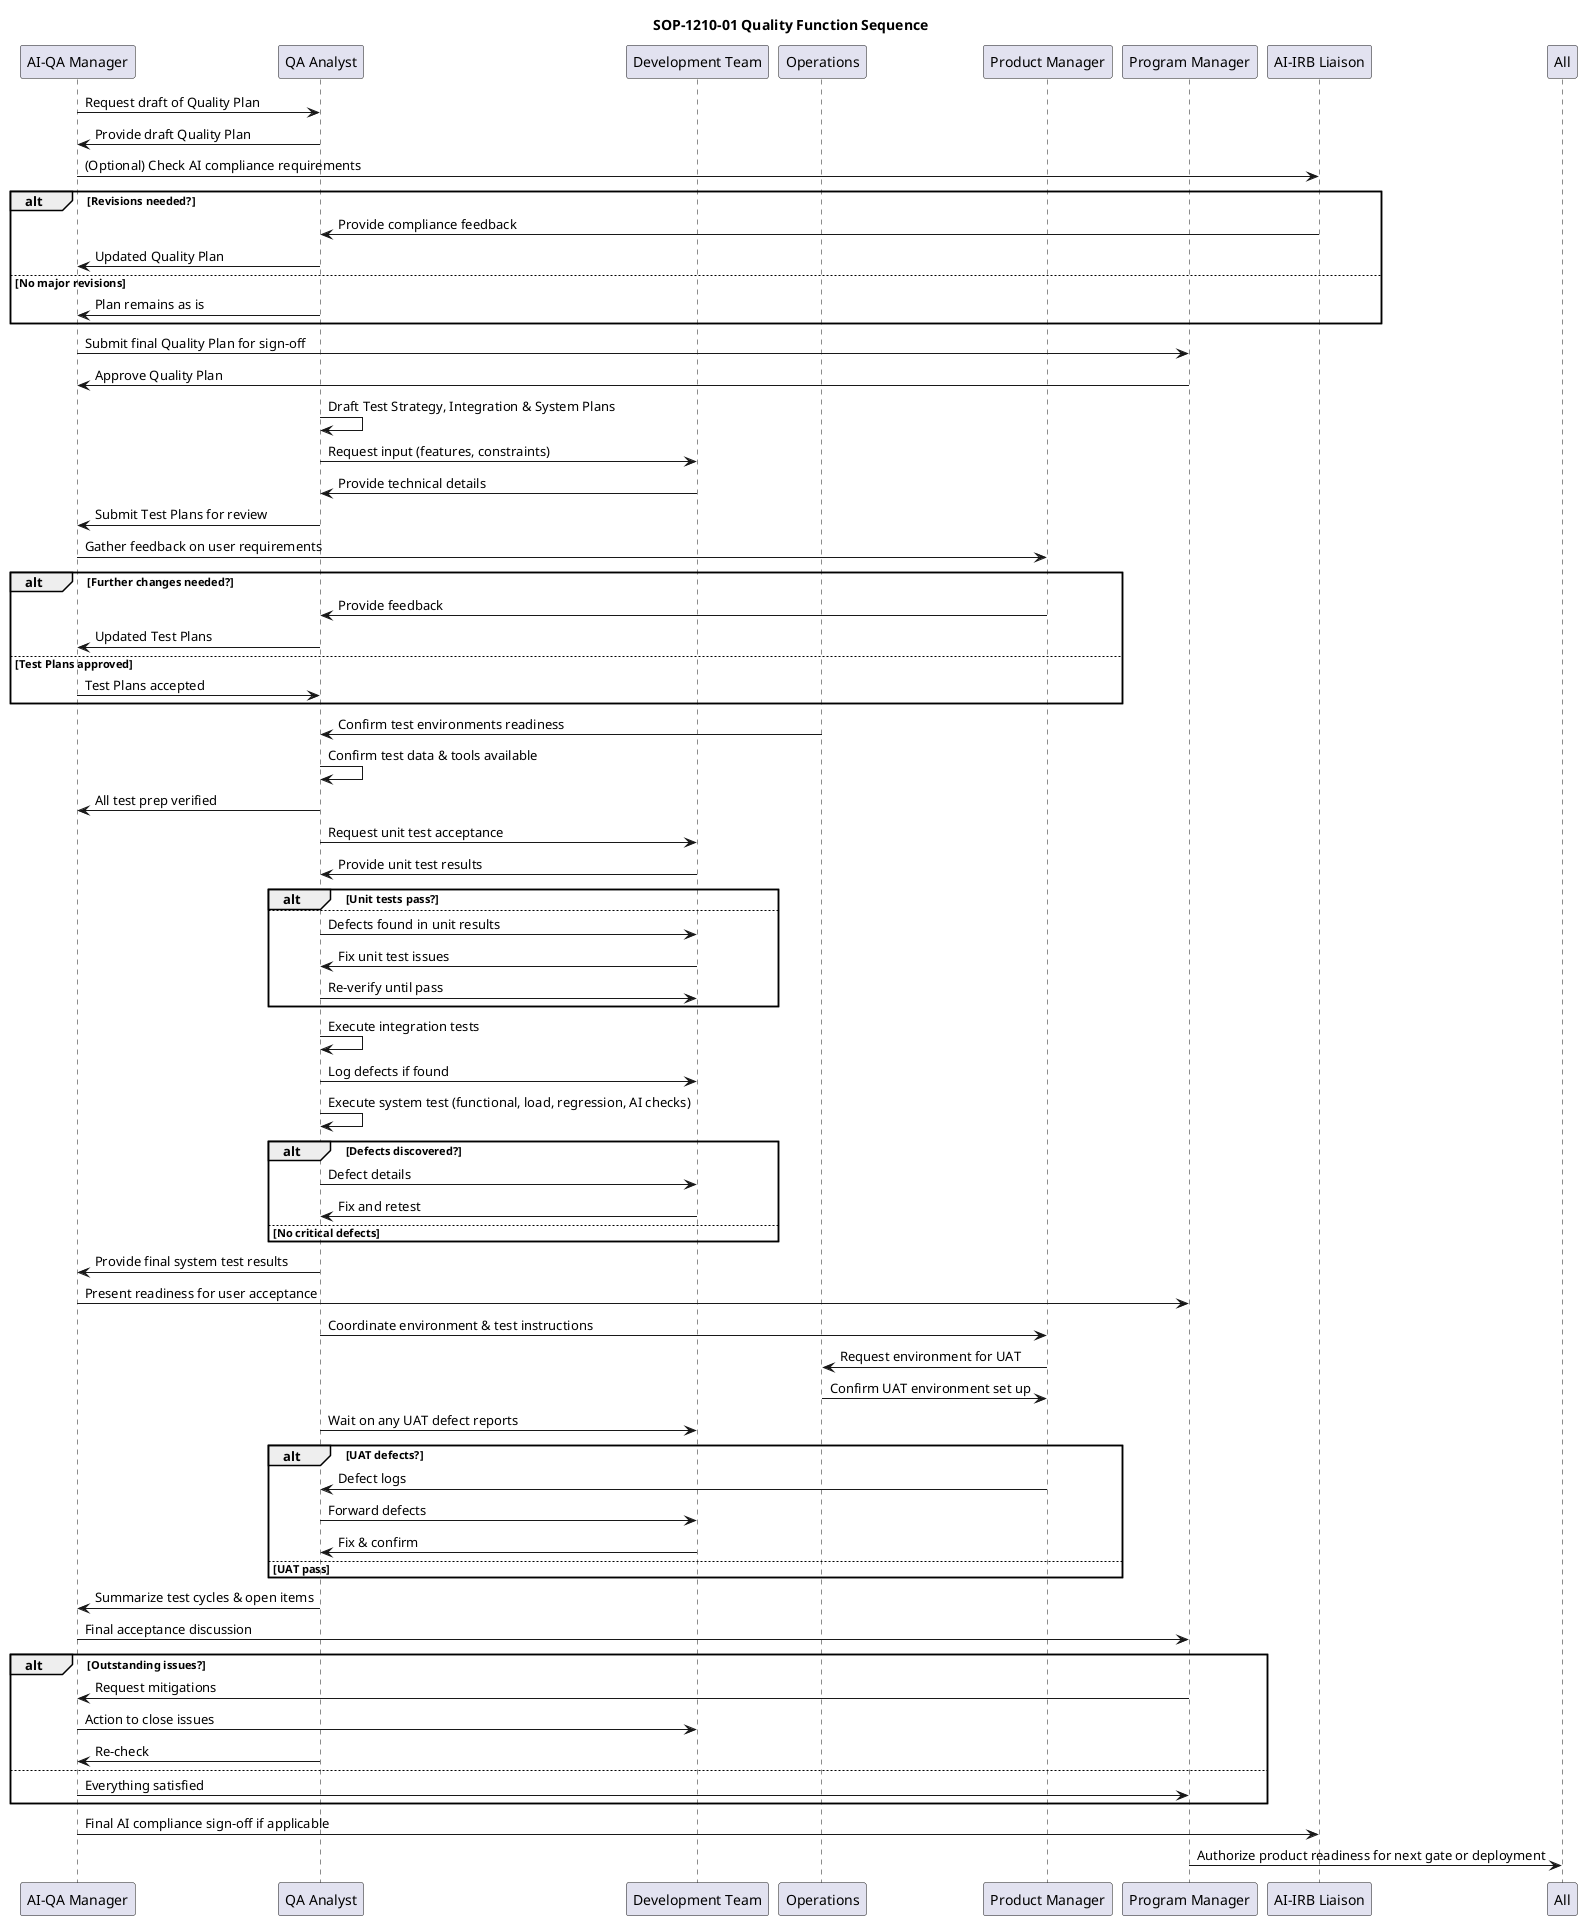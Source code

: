 @startuml

' Define participants (roles) as SHORTNAME
participant "AI-QA Manager" as MQ
participant "QA Analyst" as QA
participant "Development Team" as DEV
participant "Operations" as OPS
participant "Product Manager" as PM
participant "Program Manager" as PG
participant "AI-IRB Liaison" as IRB

title SOP-1210-01 Quality Function Sequence

' 1. Create Quality Plan
MQ -> QA: Request draft of Quality Plan
QA -> MQ: Provide draft Quality Plan
MQ -> IRB: (Optional) Check AI compliance requirements
alt Revisions needed?
    IRB -> QA: Provide compliance feedback
    QA -> MQ: Updated Quality Plan
else No major revisions
    QA -> MQ: Plan remains as is
end
MQ -> PG: Submit final Quality Plan for sign-off
PG -> MQ: Approve Quality Plan

' 2. Develop Test Strategy, Integration, System Test Plans
QA -> QA: Draft Test Strategy, Integration & System Plans
QA -> DEV: Request input (features, constraints)
DEV -> QA: Provide technical details
QA -> MQ: Submit Test Plans for review
MQ -> PM: Gather feedback on user requirements
alt Further changes needed?
    PM -> QA: Provide feedback
    QA -> MQ: Updated Test Plans
else Test Plans approved
    MQ -> QA: Test Plans accepted
end

' 3. Verify Test Preparation
OPS -> QA: Confirm test environments readiness
QA -> QA: Confirm test data & tools available
QA -> MQ: All test prep verified

' 4. Perform Integration Test
QA -> DEV: Request unit test acceptance
DEV -> QA: Provide unit test results
alt Unit tests pass?
    else
    QA -> DEV: Defects found in unit results
    DEV -> QA: Fix unit test issues
    QA -> DEV: Re-verify until pass
    end
QA -> QA: Execute integration tests
QA -> DEV: Log defects if found

' 5. Perform System (QA) Test
QA -> QA: Execute system test (functional, load, regression, AI checks)
alt Defects discovered?
    QA -> DEV: Defect details
    DEV -> QA: Fix and retest
else No critical defects
end
QA -> MQ: Provide final system test results
MQ -> PG: Present readiness for user acceptance

' 6. Assist User Acceptance Test (UAT)
QA -> PM: Coordinate environment & test instructions
PM -> OPS: Request environment for UAT
OPS -> PM: Confirm UAT environment set up
QA -> DEV: Wait on any UAT defect reports
alt UAT defects?
    PM -> QA: Defect logs
    QA -> DEV: Forward defects
    DEV -> QA: Fix & confirm
else UAT pass
end

' 7. Post-Test Reviews & Sign-Off
QA -> MQ: Summarize test cycles & open items
MQ -> PG: Final acceptance discussion
alt Outstanding issues?
    PG -> MQ: Request mitigations
    MQ -> DEV: Action to close issues
    QA -> MQ: Re-check
else
    MQ -> PG: Everything satisfied
end
MQ -> IRB: Final AI compliance sign-off if applicable
PG -> All: Authorize product readiness for next gate or deployment

@enduml
